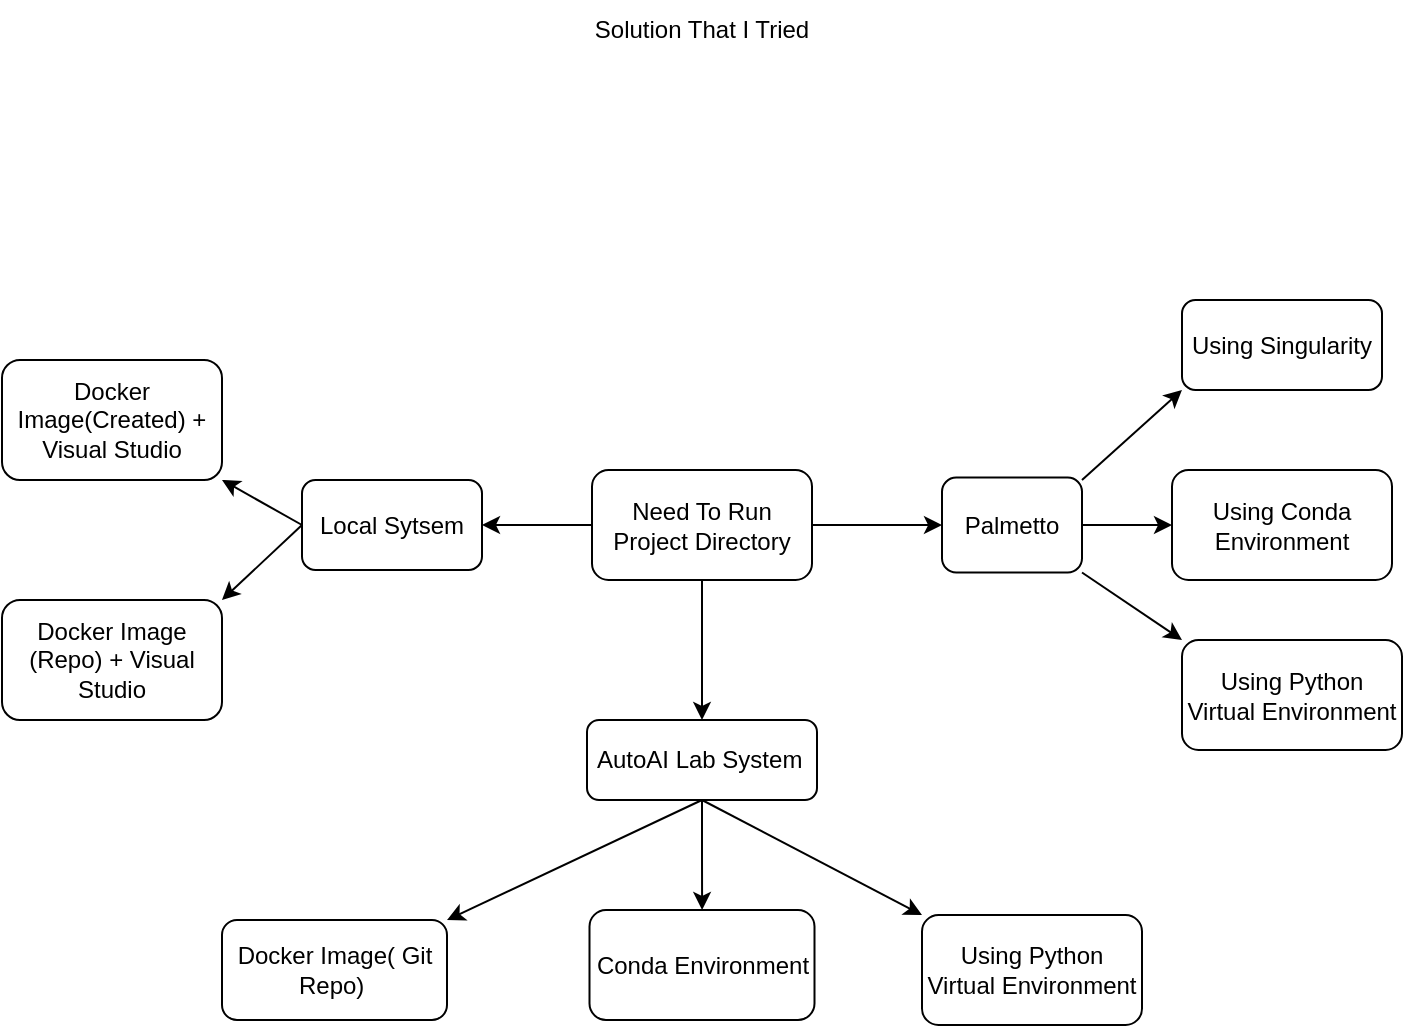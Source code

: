 <mxfile version="15.9.4" type="github">
  <diagram id="-gTIRzFwVV37zHlkKI5D" name="Page-1">
    <mxGraphModel dx="782" dy="379" grid="1" gridSize="10" guides="1" tooltips="1" connect="1" arrows="1" fold="1" page="1" pageScale="1" pageWidth="850" pageHeight="1100" math="0" shadow="0">
      <root>
        <mxCell id="0" />
        <mxCell id="1" parent="0" />
        <mxCell id="4CpjmlWcwkXgOnOD7Qlk-4" value="" style="edgeStyle=orthogonalEdgeStyle;rounded=0;orthogonalLoop=1;jettySize=auto;html=1;" parent="1" source="4CpjmlWcwkXgOnOD7Qlk-1" target="4CpjmlWcwkXgOnOD7Qlk-3" edge="1">
          <mxGeometry relative="1" as="geometry" />
        </mxCell>
        <mxCell id="4CpjmlWcwkXgOnOD7Qlk-13" value="" style="edgeStyle=orthogonalEdgeStyle;rounded=0;orthogonalLoop=1;jettySize=auto;html=1;" parent="1" source="4CpjmlWcwkXgOnOD7Qlk-1" target="4CpjmlWcwkXgOnOD7Qlk-5" edge="1">
          <mxGeometry relative="1" as="geometry" />
        </mxCell>
        <mxCell id="4CpjmlWcwkXgOnOD7Qlk-14" value="" style="edgeStyle=orthogonalEdgeStyle;rounded=0;orthogonalLoop=1;jettySize=auto;html=1;" parent="1" source="4CpjmlWcwkXgOnOD7Qlk-1" target="4CpjmlWcwkXgOnOD7Qlk-6" edge="1">
          <mxGeometry relative="1" as="geometry" />
        </mxCell>
        <mxCell id="4CpjmlWcwkXgOnOD7Qlk-1" value="Need To Run Project Directory" style="rounded=1;whiteSpace=wrap;html=1;" parent="1" vertex="1">
          <mxGeometry x="345" y="275" width="110" height="55" as="geometry" />
        </mxCell>
        <mxCell id="gblVtm9ACk59_u8_TA3l-18" value="" style="edgeStyle=orthogonalEdgeStyle;rounded=0;orthogonalLoop=1;jettySize=auto;html=1;" edge="1" parent="1" source="4CpjmlWcwkXgOnOD7Qlk-3" target="gblVtm9ACk59_u8_TA3l-11">
          <mxGeometry relative="1" as="geometry" />
        </mxCell>
        <mxCell id="4CpjmlWcwkXgOnOD7Qlk-3" value="AutoAI Lab System&amp;nbsp;" style="whiteSpace=wrap;html=1;rounded=1;" parent="1" vertex="1">
          <mxGeometry x="342.5" y="400" width="115" height="40" as="geometry" />
        </mxCell>
        <mxCell id="4CpjmlWcwkXgOnOD7Qlk-5" value="Local Sytsem" style="rounded=1;whiteSpace=wrap;html=1;" parent="1" vertex="1">
          <mxGeometry x="200" y="280" width="90" height="45" as="geometry" />
        </mxCell>
        <mxCell id="gblVtm9ACk59_u8_TA3l-22" value="" style="edgeStyle=orthogonalEdgeStyle;rounded=0;orthogonalLoop=1;jettySize=auto;html=1;" edge="1" parent="1" source="4CpjmlWcwkXgOnOD7Qlk-6" target="gblVtm9ACk59_u8_TA3l-16">
          <mxGeometry relative="1" as="geometry" />
        </mxCell>
        <mxCell id="4CpjmlWcwkXgOnOD7Qlk-6" value="Palmetto" style="rounded=1;whiteSpace=wrap;html=1;" parent="1" vertex="1">
          <mxGeometry x="520" y="278.75" width="70" height="47.5" as="geometry" />
        </mxCell>
        <mxCell id="gblVtm9ACk59_u8_TA3l-2" value="Solution That I Tried" style="text;html=1;strokeColor=none;fillColor=none;align=center;verticalAlign=middle;whiteSpace=wrap;rounded=0;" vertex="1" parent="1">
          <mxGeometry x="330" y="40" width="140" height="30" as="geometry" />
        </mxCell>
        <mxCell id="gblVtm9ACk59_u8_TA3l-3" value="Docker Image(Created) + Visual Studio" style="rounded=1;whiteSpace=wrap;html=1;" vertex="1" parent="1">
          <mxGeometry x="50" y="220" width="110" height="60" as="geometry" />
        </mxCell>
        <mxCell id="gblVtm9ACk59_u8_TA3l-5" value="Docker Image (Repo) + Visual Studio" style="rounded=1;whiteSpace=wrap;html=1;" vertex="1" parent="1">
          <mxGeometry x="50" y="340" width="110" height="60" as="geometry" />
        </mxCell>
        <mxCell id="gblVtm9ACk59_u8_TA3l-8" value="" style="endArrow=classic;html=1;rounded=0;entryX=1;entryY=1;entryDx=0;entryDy=0;exitX=0;exitY=0.5;exitDx=0;exitDy=0;" edge="1" parent="1" source="4CpjmlWcwkXgOnOD7Qlk-5" target="gblVtm9ACk59_u8_TA3l-3">
          <mxGeometry width="50" height="50" relative="1" as="geometry">
            <mxPoint x="300" y="440" as="sourcePoint" />
            <mxPoint x="350" y="390" as="targetPoint" />
          </mxGeometry>
        </mxCell>
        <mxCell id="gblVtm9ACk59_u8_TA3l-9" value="" style="endArrow=classic;html=1;rounded=0;exitX=0;exitY=0.5;exitDx=0;exitDy=0;entryX=1;entryY=0;entryDx=0;entryDy=0;" edge="1" parent="1" source="4CpjmlWcwkXgOnOD7Qlk-5" target="gblVtm9ACk59_u8_TA3l-5">
          <mxGeometry width="50" height="50" relative="1" as="geometry">
            <mxPoint x="300" y="440" as="sourcePoint" />
            <mxPoint x="350" y="390" as="targetPoint" />
          </mxGeometry>
        </mxCell>
        <mxCell id="gblVtm9ACk59_u8_TA3l-10" value="Docker Image( Git Repo)&amp;nbsp;" style="rounded=1;whiteSpace=wrap;html=1;" vertex="1" parent="1">
          <mxGeometry x="160" y="500" width="112.5" height="50" as="geometry" />
        </mxCell>
        <mxCell id="gblVtm9ACk59_u8_TA3l-11" value="Conda Environment" style="rounded=1;whiteSpace=wrap;html=1;" vertex="1" parent="1">
          <mxGeometry x="343.75" y="495" width="112.5" height="55" as="geometry" />
        </mxCell>
        <mxCell id="gblVtm9ACk59_u8_TA3l-12" value="" style="endArrow=classic;html=1;rounded=0;entryX=1;entryY=0;entryDx=0;entryDy=0;exitX=0.5;exitY=1;exitDx=0;exitDy=0;" edge="1" parent="1" source="4CpjmlWcwkXgOnOD7Qlk-3" target="gblVtm9ACk59_u8_TA3l-10">
          <mxGeometry width="50" height="50" relative="1" as="geometry">
            <mxPoint x="400" y="450" as="sourcePoint" />
            <mxPoint x="450" y="490" as="targetPoint" />
          </mxGeometry>
        </mxCell>
        <mxCell id="gblVtm9ACk59_u8_TA3l-15" value="Using Singularity" style="rounded=1;whiteSpace=wrap;html=1;" vertex="1" parent="1">
          <mxGeometry x="640" y="190" width="100" height="45" as="geometry" />
        </mxCell>
        <mxCell id="gblVtm9ACk59_u8_TA3l-16" value="Using Conda Environment" style="rounded=1;whiteSpace=wrap;html=1;" vertex="1" parent="1">
          <mxGeometry x="635" y="275" width="110" height="55" as="geometry" />
        </mxCell>
        <mxCell id="gblVtm9ACk59_u8_TA3l-17" value="Using Python Virtual Environment" style="rounded=1;whiteSpace=wrap;html=1;" vertex="1" parent="1">
          <mxGeometry x="510" y="497.5" width="110" height="55" as="geometry" />
        </mxCell>
        <mxCell id="gblVtm9ACk59_u8_TA3l-19" value="" style="endArrow=classic;html=1;rounded=0;entryX=0;entryY=0;entryDx=0;entryDy=0;" edge="1" parent="1" target="gblVtm9ACk59_u8_TA3l-17">
          <mxGeometry width="50" height="50" relative="1" as="geometry">
            <mxPoint x="400" y="440" as="sourcePoint" />
            <mxPoint x="520" y="480" as="targetPoint" />
          </mxGeometry>
        </mxCell>
        <mxCell id="gblVtm9ACk59_u8_TA3l-20" value="Using Python Virtual Environment" style="rounded=1;whiteSpace=wrap;html=1;" vertex="1" parent="1">
          <mxGeometry x="640" y="360" width="110" height="55" as="geometry" />
        </mxCell>
        <mxCell id="gblVtm9ACk59_u8_TA3l-21" value="" style="endArrow=classic;html=1;rounded=0;entryX=0;entryY=1;entryDx=0;entryDy=0;" edge="1" parent="1" target="gblVtm9ACk59_u8_TA3l-15">
          <mxGeometry width="50" height="50" relative="1" as="geometry">
            <mxPoint x="590" y="280" as="sourcePoint" />
            <mxPoint x="630" y="240" as="targetPoint" />
          </mxGeometry>
        </mxCell>
        <mxCell id="gblVtm9ACk59_u8_TA3l-24" value="" style="endArrow=classic;html=1;rounded=0;entryX=0;entryY=0;entryDx=0;entryDy=0;exitX=1;exitY=1;exitDx=0;exitDy=0;" edge="1" parent="1" source="4CpjmlWcwkXgOnOD7Qlk-6" target="gblVtm9ACk59_u8_TA3l-20">
          <mxGeometry width="50" height="50" relative="1" as="geometry">
            <mxPoint x="470" y="330" as="sourcePoint" />
            <mxPoint x="520" y="280" as="targetPoint" />
          </mxGeometry>
        </mxCell>
      </root>
    </mxGraphModel>
  </diagram>
</mxfile>
